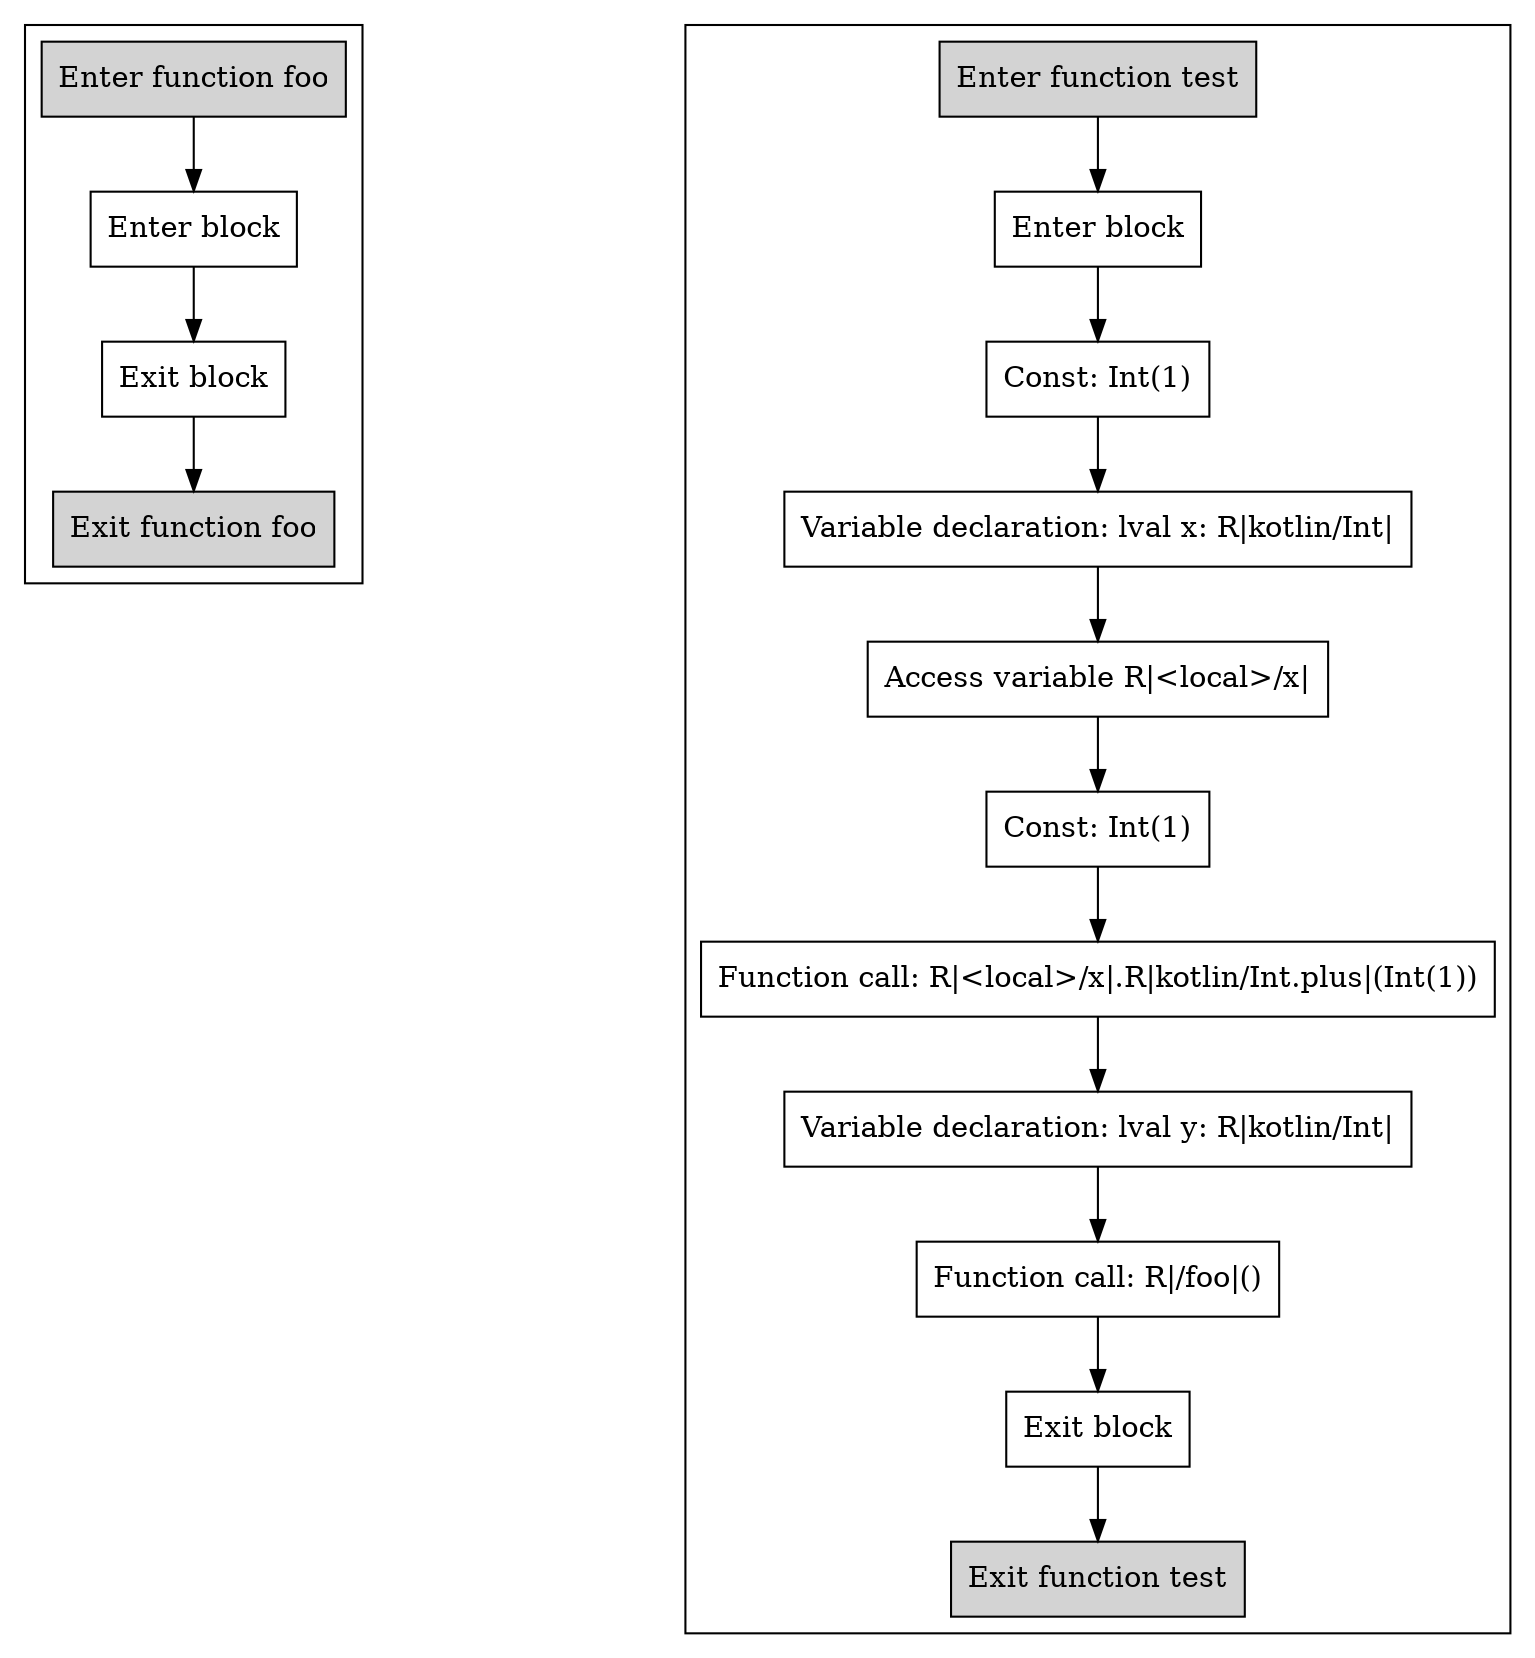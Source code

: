 digraph simple_kt {
graph [splines=ortho, nodesep=3]

subgraph cluster_foo {
  0 [shape=box label="Enter function foo" style="filled"];
  1 [shape=box label="Enter block"];
  2 [shape=box label="Exit block"];
  3 [shape=box label="Exit function foo" style="filled"];

  0 -> {1};
  1 -> {2};
  2 -> {3};
}

subgraph cluster_test {
  4 [shape=box label="Enter function test" style="filled"];
  5 [shape=box label="Enter block"];
  6 [shape=box label="Const: Int(1)"];
  7 [shape=box label="Variable declaration: lval x: R|kotlin/Int|"];
  8 [shape=box label="Access variable R|<local>/x|"];
  9 [shape=box label="Const: Int(1)"];
  10 [shape=box label="Function call: R|<local>/x|.R|kotlin/Int.plus|(Int(1))"];
  11 [shape=box label="Variable declaration: lval y: R|kotlin/Int|"];
  12 [shape=box label="Function call: R|/foo|()"];
  13 [shape=box label="Exit block"];
  14 [shape=box label="Exit function test" style="filled"];

  4 -> {5};
  5 -> {6};
  6 -> {7};
  7 -> {8};
  8 -> {9};
  9 -> {10};
  10 -> {11};
  11 -> {12};
  12 -> {13};
  13 -> {14};
}

}

